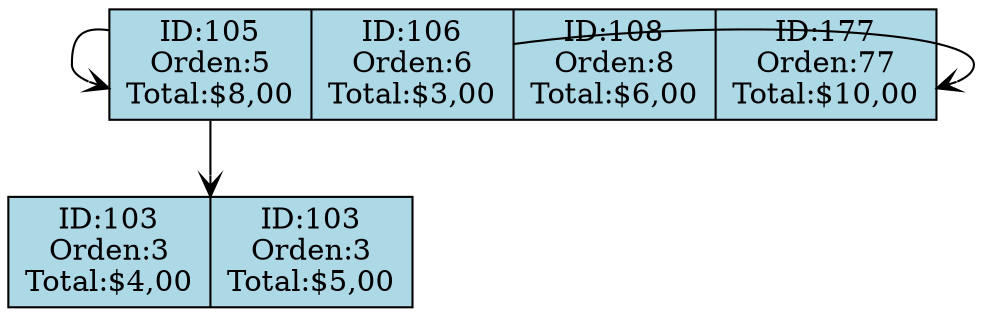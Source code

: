 digraph BTree {
    node [shape=record, style=filled, fillcolor=lightblue];
    rankdir=TB;
    nodo0 [label="<f0> ID:102\nOrden:2\nTotal:$4,00 | <f1> ID:104\nOrden:4\nTotal:$4,00"];
    nodo0 [label="<f0> ID:101\nOrden:1\nTotal:$2,00"];
    nodo1 [label="<f0> ID:103\nOrden:3\nTotal:$4,00 | <f1> ID:103\nOrden:3\nTotal:$5,00"];
    nodo0 [label="<f0> ID:105\nOrden:5\nTotal:$8,00 | <f1> ID:106\nOrden:6\nTotal:$3,00 | <f2> ID:108\nOrden:8\nTotal:$6,00 | <f3> ID:177\nOrden:77\nTotal:$10,00"];
    nodo0:f0 -> nodo0 [arrowhead=vee];
    nodo0:f0 -> nodo1 [arrowhead=vee];
    nodo0:f1 -> nodo0 [arrowhead=vee];
}
